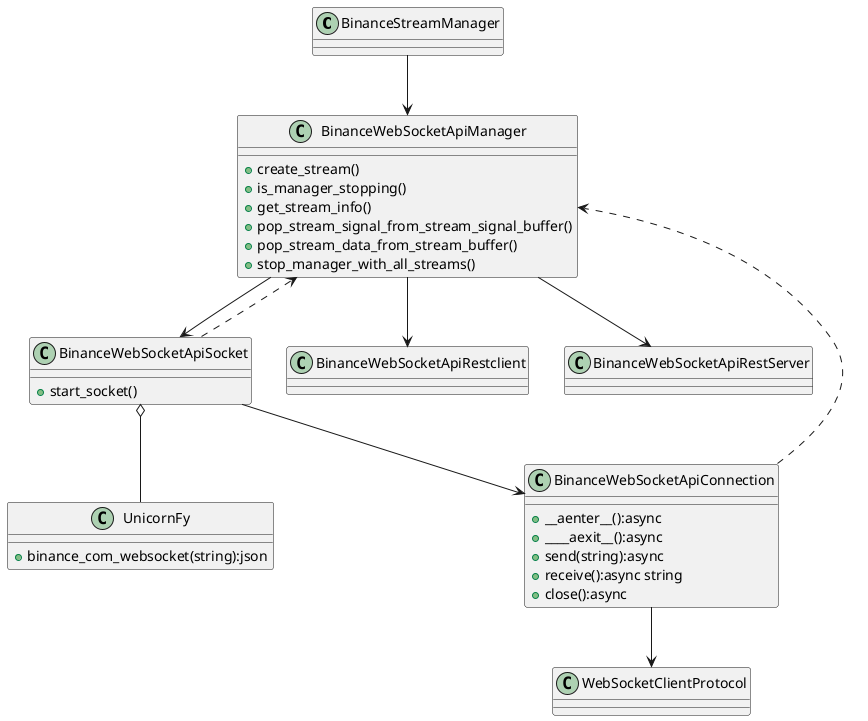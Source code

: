 @startuml
'https://plantuml.com/class-diagram


class BinanceStreamManager{}
class BinanceWebSocketApiManager{
+create_stream()
+is_manager_stopping()
+get_stream_info()
+pop_stream_signal_from_stream_signal_buffer()
+pop_stream_data_from_stream_buffer()
+stop_manager_with_all_streams()
}

class BinanceWebSocketApiSocket{
+start_socket()
}
class BinanceWebSocketApiConnection{
+__aenter__():async
+____aexit__():async
+send(string):async
+receive():async string
+close():async
}

class UnicornFy{
+binance_com_websocket(string):json
}
BinanceStreamManager-->BinanceWebSocketApiManager

BinanceWebSocketApiManager --> BinanceWebSocketApiSocket
BinanceWebSocketApiManager --> BinanceWebSocketApiRestclient
BinanceWebSocketApiManager --> BinanceWebSocketApiRestServer
BinanceWebSocketApiSocket ..> BinanceWebSocketApiManager
BinanceWebSocketApiSocket --> BinanceWebSocketApiConnection
BinanceWebSocketApiConnection ..> BinanceWebSocketApiManager
BinanceWebSocketApiConnection --> WebSocketClientProtocol
BinanceWebSocketApiSocket o--  UnicornFy
@enduml